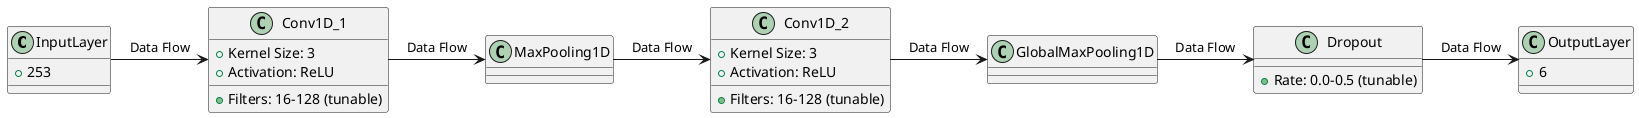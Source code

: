 @startuml
class InputLayer {
    +253
}

class Conv1D_1 {
    +Filters: 16-128 (tunable)
    +Kernel Size: 3
    +Activation: ReLU
}

class Conv1D_2 {
    +Filters: 16-128 (tunable)
    +Kernel Size: 3
    +Activation: ReLU
}

class Dropout {
    +Rate: 0.0-0.5 (tunable)
}

class OutputLayer {
    + 6
}

InputLayer -right-> Conv1D_1 : "Data Flow"
Conv1D_1 -right-> MaxPooling1D : "Data Flow"
MaxPooling1D -right-> Conv1D_2 : "Data Flow"
Conv1D_2 -right-> GlobalMaxPooling1D : "Data Flow"
GlobalMaxPooling1D -right-> Dropout : "Data Flow"
Dropout -right-> OutputLayer : "Data Flow"

@enduml
